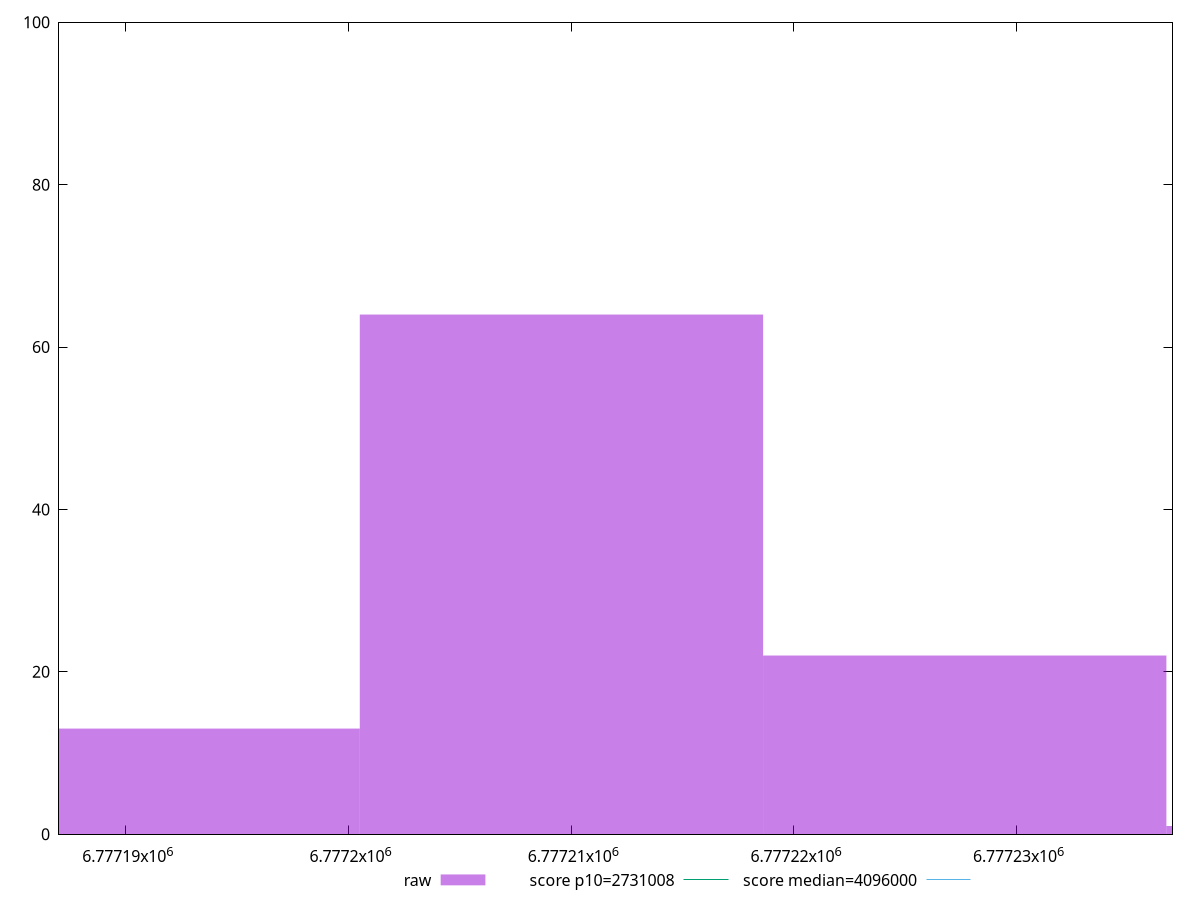 reset

$raw <<EOF
6777209.561216205 64
6777227.671057161 22
6777191.45137525 13
6777245.780898117 1
EOF

set key outside below
set boxwidth 18.10984095582427
set xrange [6777187:6777237]
set yrange [0:100]
set style fill transparent solid 0.5 noborder

set parametric
set terminal svg size 640, 490 enhanced background rgb 'white'
set output "report_00007_2020-12-11T15:55:29.892Z/total-byte-weight/samples/pages+cached+noexternal/raw/histogram.svg"

plot $raw title "raw" with boxes, \
     2731008,t title "score p10=2731008", \
     4096000,t title "score median=4096000"

reset
